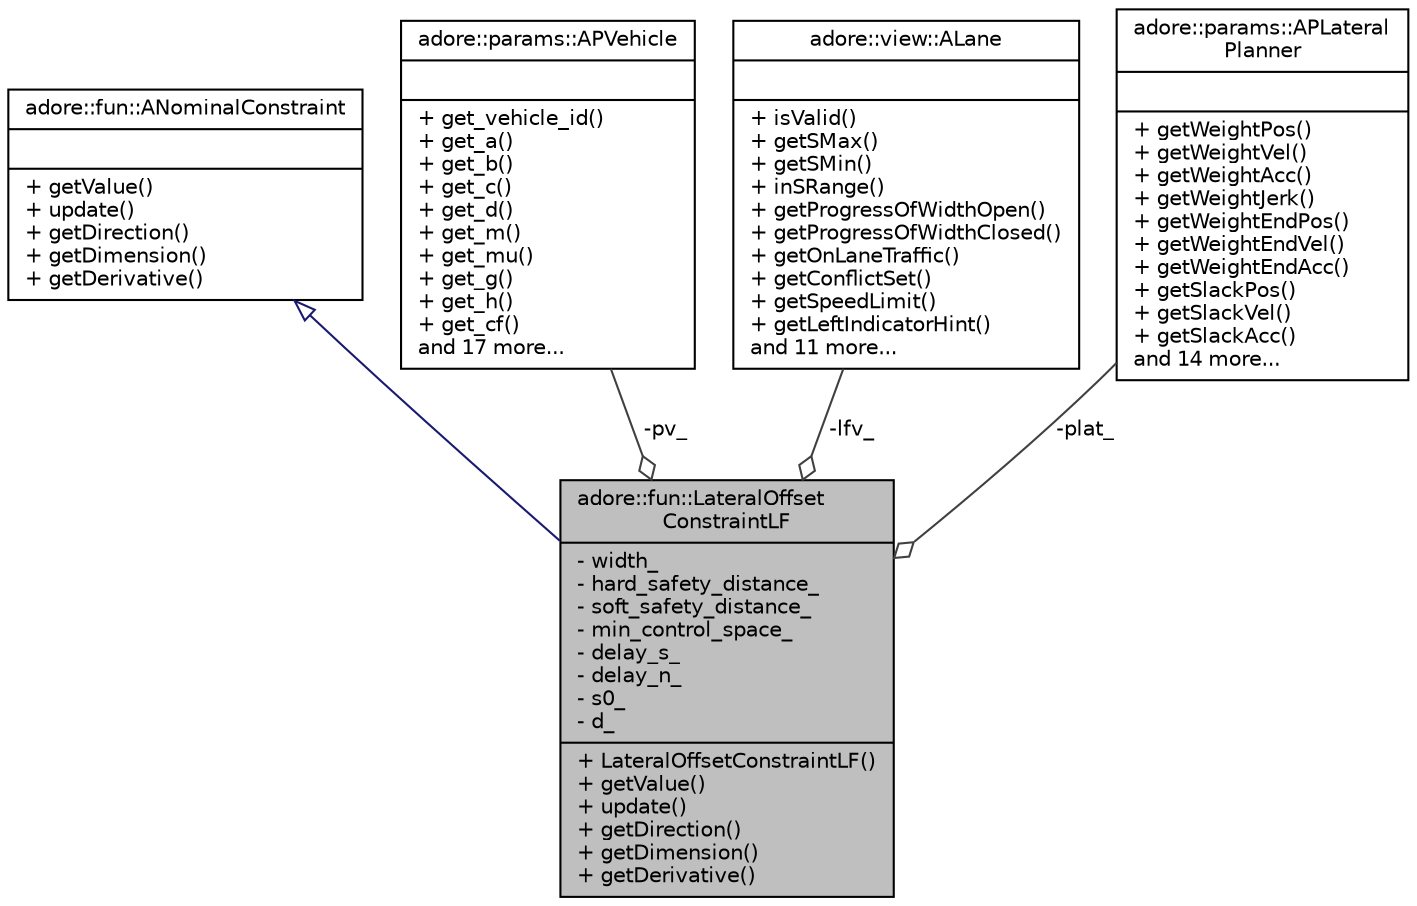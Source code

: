 digraph "adore::fun::LateralOffsetConstraintLF"
{
 // LATEX_PDF_SIZE
  edge [fontname="Helvetica",fontsize="10",labelfontname="Helvetica",labelfontsize="10"];
  node [fontname="Helvetica",fontsize="10",shape=record];
  Node1 [label="{adore::fun::LateralOffset\lConstraintLF\n|- width_\l- hard_safety_distance_\l- soft_safety_distance_\l- min_control_space_\l- delay_s_\l- delay_n_\l- s0_\l- d_\l|+ LateralOffsetConstraintLF()\l+ getValue()\l+ update()\l+ getDirection()\l+ getDimension()\l+ getDerivative()\l}",height=0.2,width=0.4,color="black", fillcolor="grey75", style="filled", fontcolor="black",tooltip=" "];
  Node2 -> Node1 [dir="back",color="midnightblue",fontsize="10",style="solid",arrowtail="onormal",fontname="Helvetica"];
  Node2 [label="{adore::fun::ANominalConstraint\n||+ getValue()\l+ update()\l+ getDirection()\l+ getDimension()\l+ getDerivative()\l}",height=0.2,width=0.4,color="black", fillcolor="white", style="filled",URL="$classadore_1_1fun_1_1ANominalConstraint.html",tooltip=" "];
  Node3 -> Node1 [color="grey25",fontsize="10",style="solid",label=" -pv_" ,arrowhead="odiamond",fontname="Helvetica"];
  Node3 [label="{adore::params::APVehicle\n||+ get_vehicle_id()\l+ get_a()\l+ get_b()\l+ get_c()\l+ get_d()\l+ get_m()\l+ get_mu()\l+ get_g()\l+ get_h()\l+ get_cf()\land 17 more...\l}",height=0.2,width=0.4,color="black", fillcolor="white", style="filled",URL="$classadore_1_1params_1_1APVehicle.html",tooltip="abstract class for vehicle configuration related paremeters"];
  Node4 -> Node1 [color="grey25",fontsize="10",style="solid",label=" -lfv_" ,arrowhead="odiamond",fontname="Helvetica"];
  Node4 [label="{adore::view::ALane\n||+ isValid()\l+ getSMax()\l+ getSMin()\l+ inSRange()\l+ getProgressOfWidthOpen()\l+ getProgressOfWidthClosed()\l+ getOnLaneTraffic()\l+ getConflictSet()\l+ getSpeedLimit()\l+ getLeftIndicatorHint()\land 11 more...\l}",height=0.2,width=0.4,color="black", fillcolor="white", style="filled",URL="$classadore_1_1view_1_1ALane.html",tooltip=" "];
  Node5 -> Node1 [color="grey25",fontsize="10",style="solid",label=" -plat_" ,arrowhead="odiamond",fontname="Helvetica"];
  Node5 [label="{adore::params::APLateral\lPlanner\n||+ getWeightPos()\l+ getWeightVel()\l+ getWeightAcc()\l+ getWeightJerk()\l+ getWeightEndPos()\l+ getWeightEndVel()\l+ getWeightEndAcc()\l+ getSlackPos()\l+ getSlackVel()\l+ getSlackAcc()\land 14 more...\l}",height=0.2,width=0.4,color="black", fillcolor="white", style="filled",URL="$classadore_1_1params_1_1APLateralPlanner.html",tooltip="abstract class containing parameters related to configuring the lateral planner"];
}
